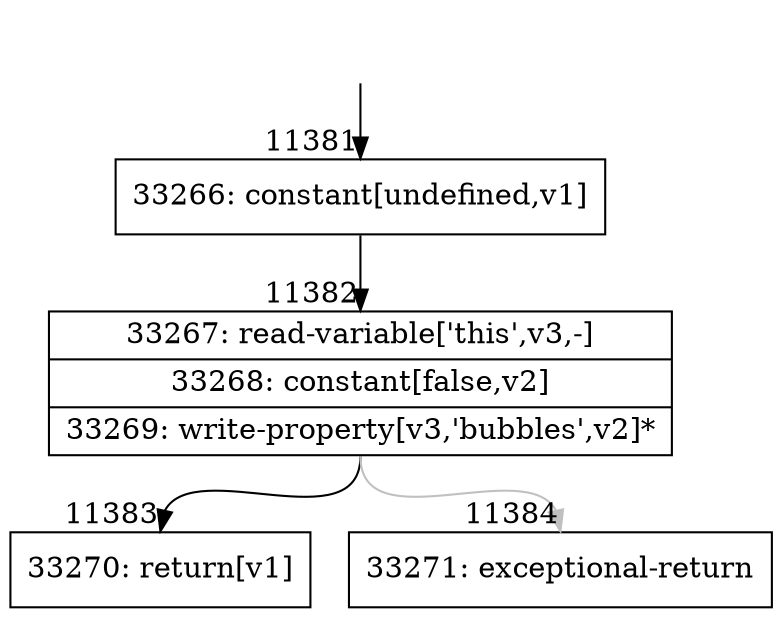 digraph {
rankdir="TD"
BB_entry846[shape=none,label=""];
BB_entry846 -> BB11381 [tailport=s, headport=n, headlabel="    11381"]
BB11381 [shape=record label="{33266: constant[undefined,v1]}" ] 
BB11381 -> BB11382 [tailport=s, headport=n, headlabel="      11382"]
BB11382 [shape=record label="{33267: read-variable['this',v3,-]|33268: constant[false,v2]|33269: write-property[v3,'bubbles',v2]*}" ] 
BB11382 -> BB11383 [tailport=s, headport=n, headlabel="      11383"]
BB11382 -> BB11384 [tailport=s, headport=n, color=gray, headlabel="      11384"]
BB11383 [shape=record label="{33270: return[v1]}" ] 
BB11384 [shape=record label="{33271: exceptional-return}" ] 
//#$~ 15903
}
